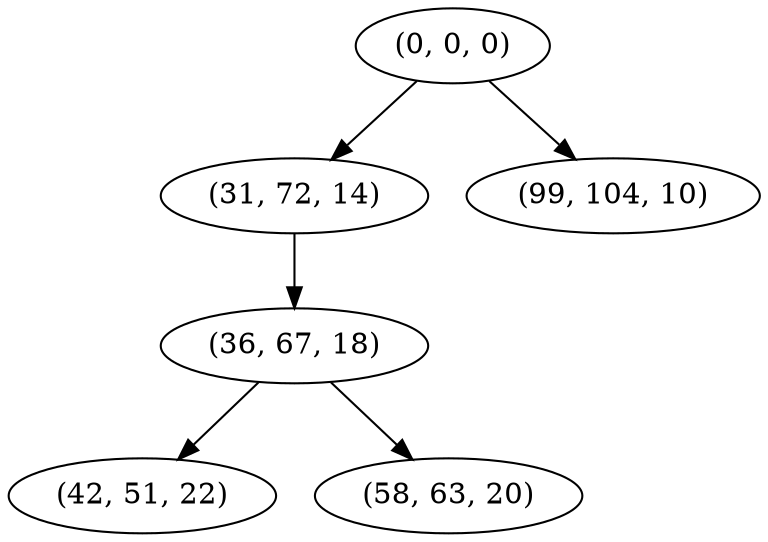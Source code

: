 digraph tree {
    "(0, 0, 0)";
    "(31, 72, 14)";
    "(36, 67, 18)";
    "(42, 51, 22)";
    "(58, 63, 20)";
    "(99, 104, 10)";
    "(0, 0, 0)" -> "(31, 72, 14)";
    "(0, 0, 0)" -> "(99, 104, 10)";
    "(31, 72, 14)" -> "(36, 67, 18)";
    "(36, 67, 18)" -> "(42, 51, 22)";
    "(36, 67, 18)" -> "(58, 63, 20)";
}
